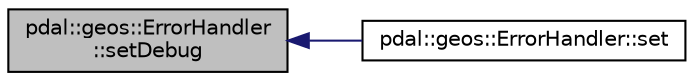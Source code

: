 digraph "pdal::geos::ErrorHandler::setDebug"
{
  edge [fontname="Helvetica",fontsize="10",labelfontname="Helvetica",labelfontsize="10"];
  node [fontname="Helvetica",fontsize="10",shape=record];
  rankdir="LR";
  Node1 [label="pdal::geos::ErrorHandler\l::setDebug",height=0.2,width=0.4,color="black", fillcolor="grey75", style="filled", fontcolor="black"];
  Node1 -> Node2 [dir="back",color="midnightblue",fontsize="10",style="solid",fontname="Helvetica"];
  Node2 [label="pdal::geos::ErrorHandler::set",height=0.2,width=0.4,color="black", fillcolor="white", style="filled",URL="$classpdal_1_1geos_1_1ErrorHandler.html#ad7461d093f205a31e3271d994c064637"];
}
